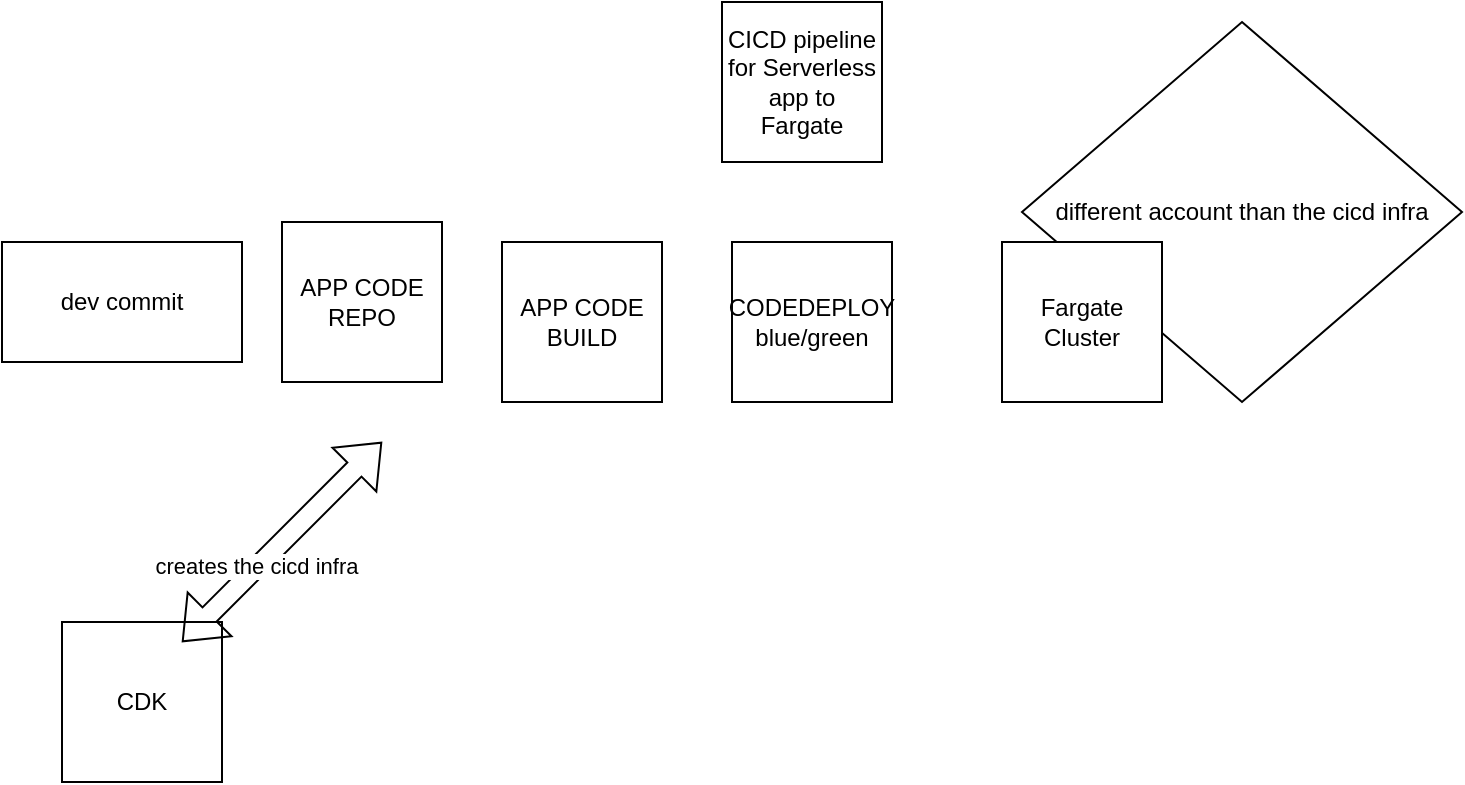 <mxfile version="16.2.1" type="github"><diagram id="Psyn0br7qaGWUR65Db6W" name="Page-1"><mxGraphModel dx="1287" dy="669" grid="1" gridSize="10" guides="1" tooltips="1" connect="1" arrows="1" fold="1" page="1" pageScale="1" pageWidth="850" pageHeight="1100" math="0" shadow="0"><root><mxCell id="0"/><mxCell id="1" parent="0"/><mxCell id="1uohhCCxR4yM2VaHEGAR-10" value="different account than the cicd infra" style="rhombus;whiteSpace=wrap;html=1;" vertex="1" parent="1"><mxGeometry x="530" y="50" width="220" height="190" as="geometry"/></mxCell><mxCell id="1uohhCCxR4yM2VaHEGAR-1" value="CICD pipeline for Serverless app to Fargate" style="whiteSpace=wrap;html=1;aspect=fixed;" vertex="1" parent="1"><mxGeometry x="380" y="40" width="80" height="80" as="geometry"/></mxCell><mxCell id="1uohhCCxR4yM2VaHEGAR-2" value="APP CODE&lt;br&gt;REPO" style="whiteSpace=wrap;html=1;aspect=fixed;" vertex="1" parent="1"><mxGeometry x="160" y="150" width="80" height="80" as="geometry"/></mxCell><mxCell id="1uohhCCxR4yM2VaHEGAR-4" value="APP CODE&lt;br&gt;BUILD" style="whiteSpace=wrap;html=1;aspect=fixed;" vertex="1" parent="1"><mxGeometry x="270" y="160" width="80" height="80" as="geometry"/></mxCell><mxCell id="1uohhCCxR4yM2VaHEGAR-5" value="CODEDEPLOY&lt;br&gt;blue/green" style="whiteSpace=wrap;html=1;aspect=fixed;" vertex="1" parent="1"><mxGeometry x="385" y="160" width="80" height="80" as="geometry"/></mxCell><mxCell id="1uohhCCxR4yM2VaHEGAR-6" value="Fargate Cluster&lt;br&gt;" style="whiteSpace=wrap;html=1;aspect=fixed;" vertex="1" parent="1"><mxGeometry x="520" y="160" width="80" height="80" as="geometry"/></mxCell><mxCell id="1uohhCCxR4yM2VaHEGAR-7" value="CDK" style="whiteSpace=wrap;html=1;aspect=fixed;" vertex="1" parent="1"><mxGeometry x="50" y="350" width="80" height="80" as="geometry"/></mxCell><mxCell id="1uohhCCxR4yM2VaHEGAR-8" value="" style="shape=flexArrow;endArrow=classic;startArrow=classic;html=1;rounded=0;" edge="1" parent="1"><mxGeometry width="100" height="100" relative="1" as="geometry"><mxPoint x="110" y="360" as="sourcePoint"/><mxPoint x="210" y="260" as="targetPoint"/></mxGeometry></mxCell><mxCell id="1uohhCCxR4yM2VaHEGAR-9" value="creates the cicd infra" style="edgeLabel;html=1;align=center;verticalAlign=middle;resizable=0;points=[];" vertex="1" connectable="0" parent="1uohhCCxR4yM2VaHEGAR-8"><mxGeometry x="-0.25" y="1" relative="1" as="geometry"><mxPoint as="offset"/></mxGeometry></mxCell><mxCell id="1uohhCCxR4yM2VaHEGAR-11" value="dev commit" style="rounded=0;whiteSpace=wrap;html=1;" vertex="1" parent="1"><mxGeometry x="20" y="160" width="120" height="60" as="geometry"/></mxCell></root></mxGraphModel></diagram></mxfile>